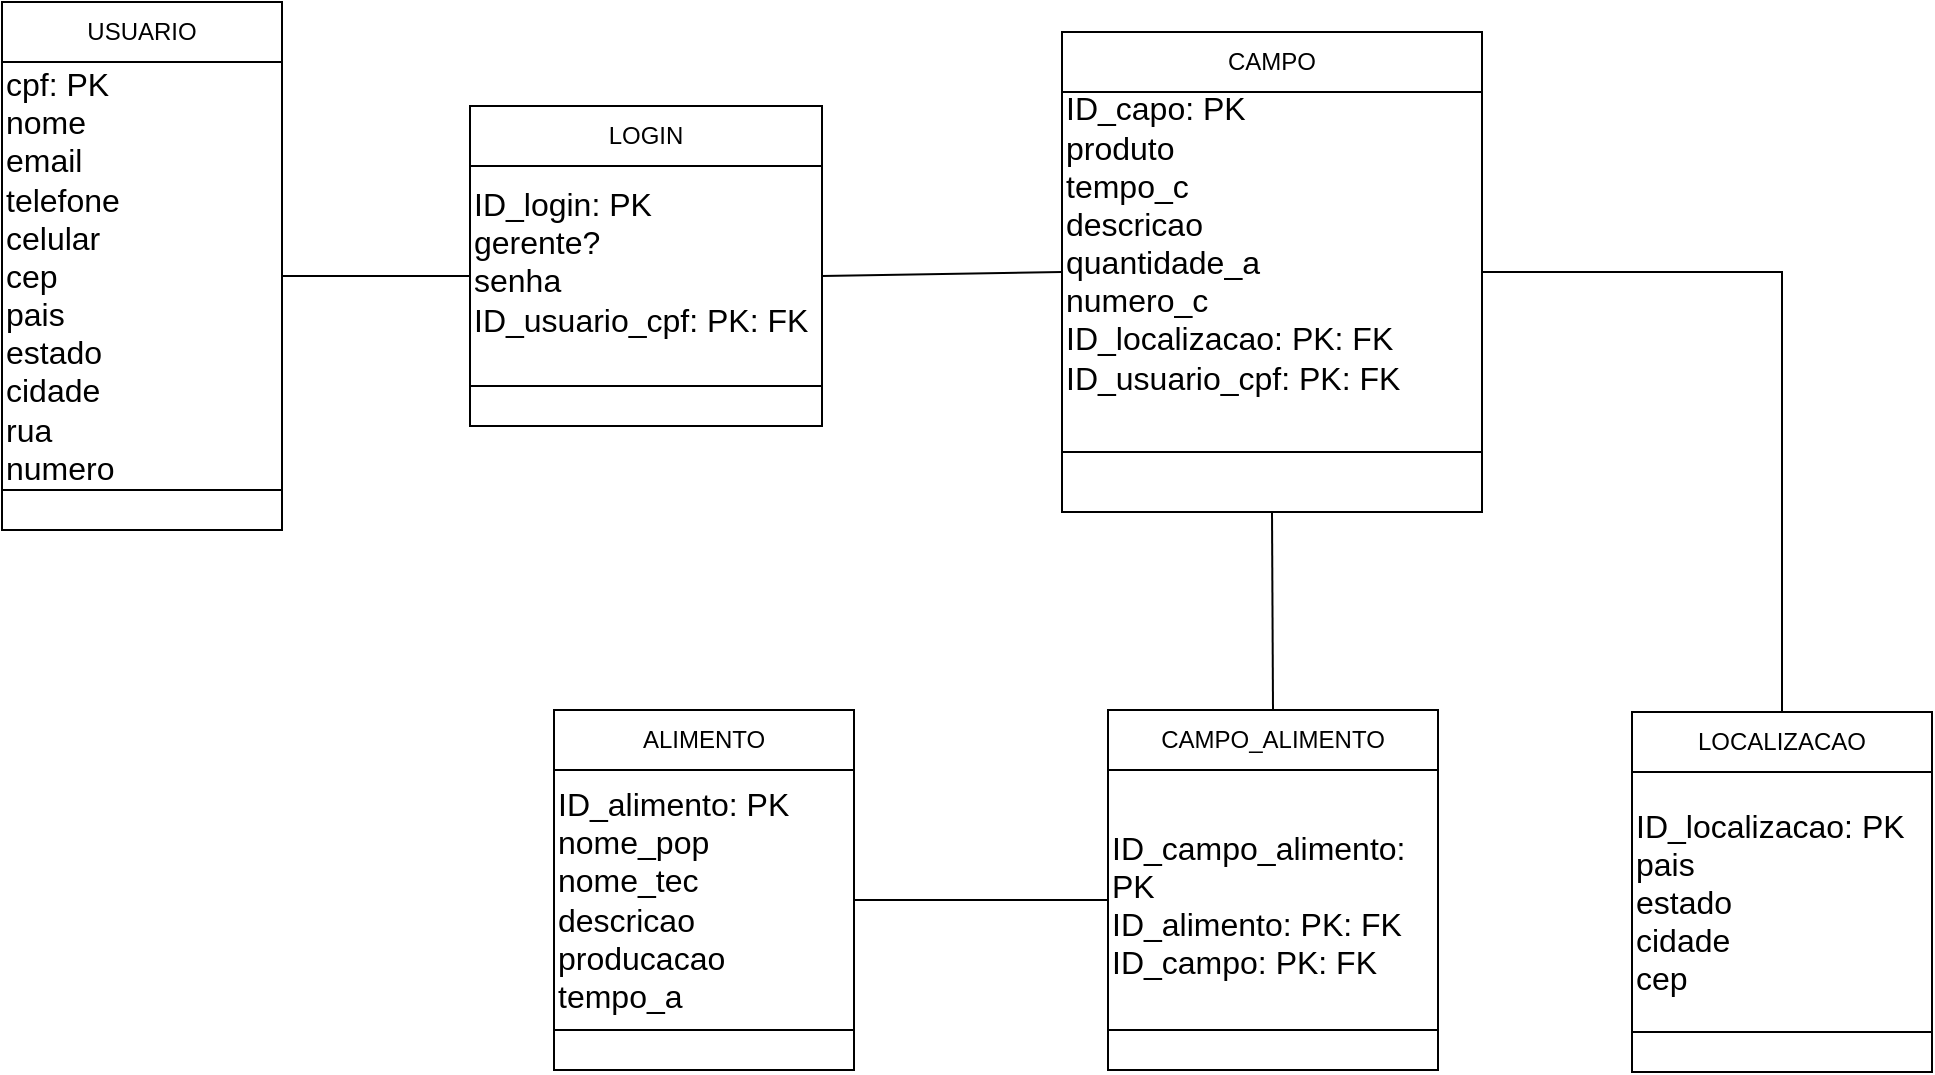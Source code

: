 <mxfile version="24.2.7" type="github">
  <diagram name="Página-1" id="t1cLTn4OYz4982EjOqe9">
    <mxGraphModel dx="750" dy="373" grid="1" gridSize="10" guides="1" tooltips="1" connect="1" arrows="1" fold="1" page="1" pageScale="1" pageWidth="827" pageHeight="1169" math="0" shadow="0">
      <root>
        <mxCell id="0" />
        <mxCell id="1" parent="0" />
        <mxCell id="ycNpNfPkawz7LE0ENZmV-2" value="" style="rounded=0;whiteSpace=wrap;html=1;" parent="1" vertex="1">
          <mxGeometry x="40" y="165" width="140" height="264" as="geometry" />
        </mxCell>
        <mxCell id="ycNpNfPkawz7LE0ENZmV-130" value="USUARIO" style="rounded=0;whiteSpace=wrap;html=1;" parent="1" vertex="1">
          <mxGeometry x="40" y="165" width="140" height="30" as="geometry" />
        </mxCell>
        <mxCell id="ycNpNfPkawz7LE0ENZmV-131" value="&lt;div&gt;&lt;span style=&quot;font-size: medium;&quot;&gt;cpf: PK&lt;/span&gt;&lt;font size=&quot;3&quot;&gt;&lt;br&gt;&lt;/font&gt;&lt;/div&gt;&lt;div&gt;&lt;div&gt;&lt;font size=&quot;3&quot;&gt;nome&lt;/font&gt;&lt;/div&gt;&lt;/div&gt;&lt;div&gt;&lt;font size=&quot;3&quot;&gt;email&lt;/font&gt;&lt;/div&gt;&lt;div&gt;&lt;span style=&quot;font-size: medium; background-color: initial;&quot;&gt;telefone&lt;/span&gt;&lt;br&gt;&lt;/div&gt;&lt;div&gt;&lt;font size=&quot;3&quot;&gt;celular&lt;/font&gt;&lt;/div&gt;&lt;div&gt;&lt;font size=&quot;3&quot;&gt;cep&lt;/font&gt;&lt;/div&gt;&lt;div&gt;&lt;font size=&quot;3&quot;&gt;pais&lt;/font&gt;&lt;/div&gt;&lt;div&gt;&lt;font size=&quot;3&quot;&gt;estado&lt;/font&gt;&lt;/div&gt;&lt;div&gt;&lt;font size=&quot;3&quot;&gt;cidade&lt;/font&gt;&lt;/div&gt;&lt;div&gt;&lt;font size=&quot;3&quot;&gt;rua&lt;/font&gt;&lt;/div&gt;&lt;div&gt;&lt;font size=&quot;3&quot;&gt;numero&lt;/font&gt;&lt;/div&gt;" style="rounded=0;whiteSpace=wrap;html=1;align=left;" parent="1" vertex="1">
          <mxGeometry x="40" y="195" width="140" height="214" as="geometry" />
        </mxCell>
        <mxCell id="N6FSGn3R9n-whMNJ9k06-6" value="" style="rounded=0;whiteSpace=wrap;html=1;" parent="1" vertex="1">
          <mxGeometry x="274" y="247" width="176" height="130" as="geometry" />
        </mxCell>
        <mxCell id="N6FSGn3R9n-whMNJ9k06-7" value="LOGIN" style="rounded=0;whiteSpace=wrap;html=1;" parent="1" vertex="1">
          <mxGeometry x="274" y="217" width="176" height="30" as="geometry" />
        </mxCell>
        <mxCell id="N6FSGn3R9n-whMNJ9k06-8" value="&lt;font size=&quot;3&quot;&gt;ID_login: PK&lt;/font&gt;&lt;div&gt;&lt;font size=&quot;3&quot;&gt;gerente?&lt;/font&gt;&lt;/div&gt;&lt;div&gt;&lt;font size=&quot;3&quot;&gt;senha&lt;/font&gt;&lt;/div&gt;&lt;div&gt;&lt;div&gt;&lt;font size=&quot;3&quot;&gt;ID_usuario_cpf: PK: FK&lt;/font&gt;&lt;/div&gt;&lt;div&gt;&lt;br&gt;&lt;/div&gt;&lt;/div&gt;" style="rounded=0;whiteSpace=wrap;html=1;align=left;" parent="1" vertex="1">
          <mxGeometry x="274" y="247" width="176" height="110" as="geometry" />
        </mxCell>
        <mxCell id="iLFQ0ACJnZ7mzI6xklc3-2" value="" style="rounded=0;whiteSpace=wrap;html=1;" parent="1" vertex="1">
          <mxGeometry x="570" y="210" width="210" height="210" as="geometry" />
        </mxCell>
        <mxCell id="iLFQ0ACJnZ7mzI6xklc3-3" value="CAMPO" style="rounded=0;whiteSpace=wrap;html=1;" parent="1" vertex="1">
          <mxGeometry x="570" y="180" width="210" height="30" as="geometry" />
        </mxCell>
        <mxCell id="iLFQ0ACJnZ7mzI6xklc3-4" value="&lt;div&gt;&lt;font size=&quot;3&quot;&gt;ID_capo: PK&lt;/font&gt;&lt;/div&gt;&lt;div&gt;&lt;font size=&quot;3&quot;&gt;produto&lt;/font&gt;&lt;/div&gt;&lt;div&gt;&lt;font size=&quot;3&quot;&gt;tempo_c&lt;/font&gt;&lt;/div&gt;&lt;div&gt;&lt;font size=&quot;3&quot;&gt;descricao&lt;/font&gt;&lt;/div&gt;&lt;div&gt;&lt;font size=&quot;3&quot;&gt;quantidade_a&lt;/font&gt;&lt;/div&gt;&lt;div&gt;&lt;font size=&quot;3&quot;&gt;numero_c&lt;/font&gt;&lt;/div&gt;&lt;div&gt;&lt;div&gt;&lt;font size=&quot;3&quot;&gt;ID_localizacao: PK: FK&lt;/font&gt;&lt;/div&gt;&lt;div&gt;&lt;div&gt;&lt;font size=&quot;3&quot;&gt;ID_usuario_cpf: PK: FK&lt;/font&gt;&lt;/div&gt;&lt;div&gt;&lt;br&gt;&lt;/div&gt;&lt;/div&gt;&lt;div&gt;&lt;br&gt;&lt;/div&gt;&lt;/div&gt;" style="rounded=0;whiteSpace=wrap;html=1;align=left;" parent="1" vertex="1">
          <mxGeometry x="570" y="210" width="210" height="180" as="geometry" />
        </mxCell>
        <mxCell id="iLFQ0ACJnZ7mzI6xklc3-5" value="" style="rounded=0;whiteSpace=wrap;html=1;" parent="1" vertex="1">
          <mxGeometry x="855" y="520" width="150" height="180" as="geometry" />
        </mxCell>
        <mxCell id="iLFQ0ACJnZ7mzI6xklc3-6" value="LOCALIZACAO" style="rounded=0;whiteSpace=wrap;html=1;" parent="1" vertex="1">
          <mxGeometry x="855" y="520" width="150" height="30" as="geometry" />
        </mxCell>
        <mxCell id="iLFQ0ACJnZ7mzI6xklc3-7" value="&lt;div&gt;&lt;font size=&quot;3&quot;&gt;ID_localizacao: PK&lt;/font&gt;&lt;/div&gt;&lt;div&gt;&lt;font size=&quot;3&quot;&gt;pais&lt;/font&gt;&lt;/div&gt;&lt;div&gt;&lt;font size=&quot;3&quot;&gt;estado&lt;/font&gt;&lt;/div&gt;&lt;div&gt;&lt;font size=&quot;3&quot;&gt;cidade&lt;/font&gt;&lt;/div&gt;&lt;div&gt;&lt;font size=&quot;3&quot;&gt;cep&lt;/font&gt;&lt;/div&gt;" style="rounded=0;whiteSpace=wrap;html=1;align=left;" parent="1" vertex="1">
          <mxGeometry x="855" y="550" width="150" height="130" as="geometry" />
        </mxCell>
        <mxCell id="iLFQ0ACJnZ7mzI6xklc3-12" value="" style="endArrow=none;html=1;rounded=0;exitX=1;exitY=0.5;exitDx=0;exitDy=0;entryX=0;entryY=0.5;entryDx=0;entryDy=0;" parent="1" source="ycNpNfPkawz7LE0ENZmV-131" target="N6FSGn3R9n-whMNJ9k06-8" edge="1">
          <mxGeometry width="50" height="50" relative="1" as="geometry">
            <mxPoint x="220" y="230" as="sourcePoint" />
            <mxPoint x="270" y="180" as="targetPoint" />
          </mxGeometry>
        </mxCell>
        <mxCell id="iLFQ0ACJnZ7mzI6xklc3-13" value="" style="endArrow=none;html=1;rounded=0;exitX=1;exitY=0.5;exitDx=0;exitDy=0;entryX=0;entryY=0.5;entryDx=0;entryDy=0;" parent="1" source="N6FSGn3R9n-whMNJ9k06-8" target="iLFQ0ACJnZ7mzI6xklc3-4" edge="1">
          <mxGeometry width="50" height="50" relative="1" as="geometry">
            <mxPoint x="460" y="310" as="sourcePoint" />
            <mxPoint x="510" y="260" as="targetPoint" />
          </mxGeometry>
        </mxCell>
        <mxCell id="sA3W0TyY3rwtUsp5VqOh-1" value="" style="rounded=0;whiteSpace=wrap;html=1;" vertex="1" parent="1">
          <mxGeometry x="316" y="519" width="150" height="180" as="geometry" />
        </mxCell>
        <mxCell id="sA3W0TyY3rwtUsp5VqOh-2" value="ALIMENTO" style="rounded=0;whiteSpace=wrap;html=1;" vertex="1" parent="1">
          <mxGeometry x="316" y="519" width="150" height="30" as="geometry" />
        </mxCell>
        <mxCell id="sA3W0TyY3rwtUsp5VqOh-3" value="&lt;div&gt;&lt;font size=&quot;3&quot;&gt;ID_alimento: PK&lt;/font&gt;&lt;/div&gt;&lt;div&gt;&lt;font size=&quot;3&quot;&gt;nome_pop&lt;/font&gt;&lt;/div&gt;&lt;div&gt;&lt;font size=&quot;3&quot;&gt;nome_tec&lt;/font&gt;&lt;/div&gt;&lt;div&gt;&lt;font size=&quot;3&quot;&gt;descricao&lt;/font&gt;&lt;/div&gt;&lt;div&gt;&lt;font size=&quot;3&quot;&gt;producacao&lt;/font&gt;&lt;/div&gt;&lt;div&gt;&lt;font size=&quot;3&quot;&gt;tempo_a&lt;/font&gt;&lt;/div&gt;" style="rounded=0;whiteSpace=wrap;html=1;align=left;" vertex="1" parent="1">
          <mxGeometry x="316" y="549" width="150" height="130" as="geometry" />
        </mxCell>
        <mxCell id="sA3W0TyY3rwtUsp5VqOh-4" value="" style="rounded=0;whiteSpace=wrap;html=1;" vertex="1" parent="1">
          <mxGeometry x="593" y="519" width="165" height="180" as="geometry" />
        </mxCell>
        <mxCell id="sA3W0TyY3rwtUsp5VqOh-5" value="CAMPO_ALIMENTO" style="rounded=0;whiteSpace=wrap;html=1;" vertex="1" parent="1">
          <mxGeometry x="593" y="519" width="165" height="30" as="geometry" />
        </mxCell>
        <mxCell id="sA3W0TyY3rwtUsp5VqOh-6" value="&lt;div&gt;&lt;font size=&quot;3&quot;&gt;&lt;br&gt;&lt;/font&gt;&lt;/div&gt;&lt;div&gt;&lt;font size=&quot;3&quot;&gt;ID_campo_alimento: PK&lt;/font&gt;&lt;/div&gt;&lt;div&gt;&lt;font size=&quot;3&quot;&gt;ID_alimento: PK: FK&lt;/font&gt;&lt;/div&gt;&lt;div&gt;&lt;div&gt;&lt;font size=&quot;3&quot;&gt;ID_campo: PK: FK&lt;/font&gt;&lt;/div&gt;&lt;div&gt;&lt;br&gt;&lt;/div&gt;&lt;/div&gt;" style="rounded=0;whiteSpace=wrap;html=1;align=left;" vertex="1" parent="1">
          <mxGeometry x="593" y="549" width="165" height="130" as="geometry" />
        </mxCell>
        <mxCell id="sA3W0TyY3rwtUsp5VqOh-7" value="" style="endArrow=none;html=1;rounded=0;entryX=0.5;entryY=1;entryDx=0;entryDy=0;exitX=0.5;exitY=0;exitDx=0;exitDy=0;" edge="1" parent="1" source="sA3W0TyY3rwtUsp5VqOh-5" target="iLFQ0ACJnZ7mzI6xklc3-2">
          <mxGeometry width="50" height="50" relative="1" as="geometry">
            <mxPoint x="600" y="510" as="sourcePoint" />
            <mxPoint x="650" y="460" as="targetPoint" />
          </mxGeometry>
        </mxCell>
        <mxCell id="sA3W0TyY3rwtUsp5VqOh-8" value="" style="endArrow=none;html=1;rounded=0;entryX=1;entryY=0.5;entryDx=0;entryDy=0;exitX=0;exitY=0.5;exitDx=0;exitDy=0;" edge="1" parent="1" source="sA3W0TyY3rwtUsp5VqOh-6" target="sA3W0TyY3rwtUsp5VqOh-3">
          <mxGeometry width="50" height="50" relative="1" as="geometry">
            <mxPoint x="597" y="510" as="sourcePoint" />
            <mxPoint x="647" y="460" as="targetPoint" />
          </mxGeometry>
        </mxCell>
        <mxCell id="sA3W0TyY3rwtUsp5VqOh-9" value="" style="endArrow=none;html=1;rounded=0;entryX=1;entryY=0.5;entryDx=0;entryDy=0;exitX=0.5;exitY=0;exitDx=0;exitDy=0;" edge="1" parent="1" source="iLFQ0ACJnZ7mzI6xklc3-6" target="iLFQ0ACJnZ7mzI6xklc3-4">
          <mxGeometry width="50" height="50" relative="1" as="geometry">
            <mxPoint x="1010" y="370" as="sourcePoint" />
            <mxPoint x="1060" y="320" as="targetPoint" />
            <Array as="points">
              <mxPoint x="930" y="300" />
            </Array>
          </mxGeometry>
        </mxCell>
      </root>
    </mxGraphModel>
  </diagram>
</mxfile>
